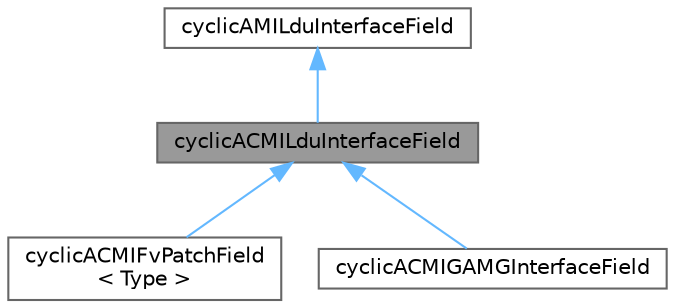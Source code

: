 digraph "cyclicACMILduInterfaceField"
{
 // LATEX_PDF_SIZE
  bgcolor="transparent";
  edge [fontname=Helvetica,fontsize=10,labelfontname=Helvetica,labelfontsize=10];
  node [fontname=Helvetica,fontsize=10,shape=box,height=0.2,width=0.4];
  Node1 [id="Node000001",label="cyclicACMILduInterfaceField",height=0.2,width=0.4,color="gray40", fillcolor="grey60", style="filled", fontcolor="black",tooltip="Abstract base class for cyclic ACMI coupled interfaces."];
  Node2 -> Node1 [id="edge1_Node000001_Node000002",dir="back",color="steelblue1",style="solid",tooltip=" "];
  Node2 [id="Node000002",label="cyclicAMILduInterfaceField",height=0.2,width=0.4,color="gray40", fillcolor="white", style="filled",URL="$classFoam_1_1cyclicAMILduInterfaceField.html",tooltip="Abstract base class for cyclic AMI coupled interfaces."];
  Node1 -> Node3 [id="edge2_Node000001_Node000003",dir="back",color="steelblue1",style="solid",tooltip=" "];
  Node3 [id="Node000003",label="cyclicACMIFvPatchField\l\< Type \>",height=0.2,width=0.4,color="gray40", fillcolor="white", style="filled",URL="$classFoam_1_1cyclicACMIFvPatchField.html",tooltip="This boundary condition enforces a cyclic condition between a pair of boundaries, whereby communicati..."];
  Node1 -> Node4 [id="edge3_Node000001_Node000004",dir="back",color="steelblue1",style="solid",tooltip=" "];
  Node4 [id="Node000004",label="cyclicACMIGAMGInterfaceField",height=0.2,width=0.4,color="gray40", fillcolor="white", style="filled",URL="$classFoam_1_1cyclicACMIGAMGInterfaceField.html",tooltip="GAMG agglomerated cyclic interface for Arbitrarily Coupled Mesh Interface (ACMI) fields."];
}
